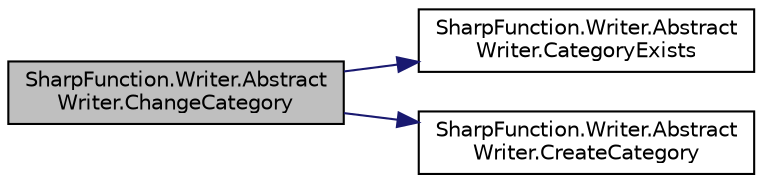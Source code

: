 digraph "SharpFunction.Writer.AbstractWriter.ChangeCategory"
{
 // LATEX_PDF_SIZE
  edge [fontname="Helvetica",fontsize="10",labelfontname="Helvetica",labelfontsize="10"];
  node [fontname="Helvetica",fontsize="10",shape=record];
  rankdir="LR";
  Node1 [label="SharpFunction.Writer.Abstract\lWriter.ChangeCategory",height=0.2,width=0.4,color="black", fillcolor="grey75", style="filled", fontcolor="black",tooltip="Changes current category to specified.  If specified category does not exist, creates it."];
  Node1 -> Node2 [color="midnightblue",fontsize="10",style="solid",fontname="Helvetica"];
  Node2 [label="SharpFunction.Writer.Abstract\lWriter.CategoryExists",height=0.2,width=0.4,color="black", fillcolor="white", style="filled",URL="$class_sharp_function_1_1_writer_1_1_abstract_writer.html#a525d7f89c252f61b9d0969b960fb52a3",tooltip="Checks whether the category with specified name exists"];
  Node1 -> Node3 [color="midnightblue",fontsize="10",style="solid",fontname="Helvetica"];
  Node3 [label="SharpFunction.Writer.Abstract\lWriter.CreateCategory",height=0.2,width=0.4,color="black", fillcolor="white", style="filled",URL="$class_sharp_function_1_1_writer_1_1_abstract_writer.html#a1f57bb3b6d04200249de2133ded3ff09",tooltip="Creates a category for commands.  For example: functions in category name will be executed as"];
}
